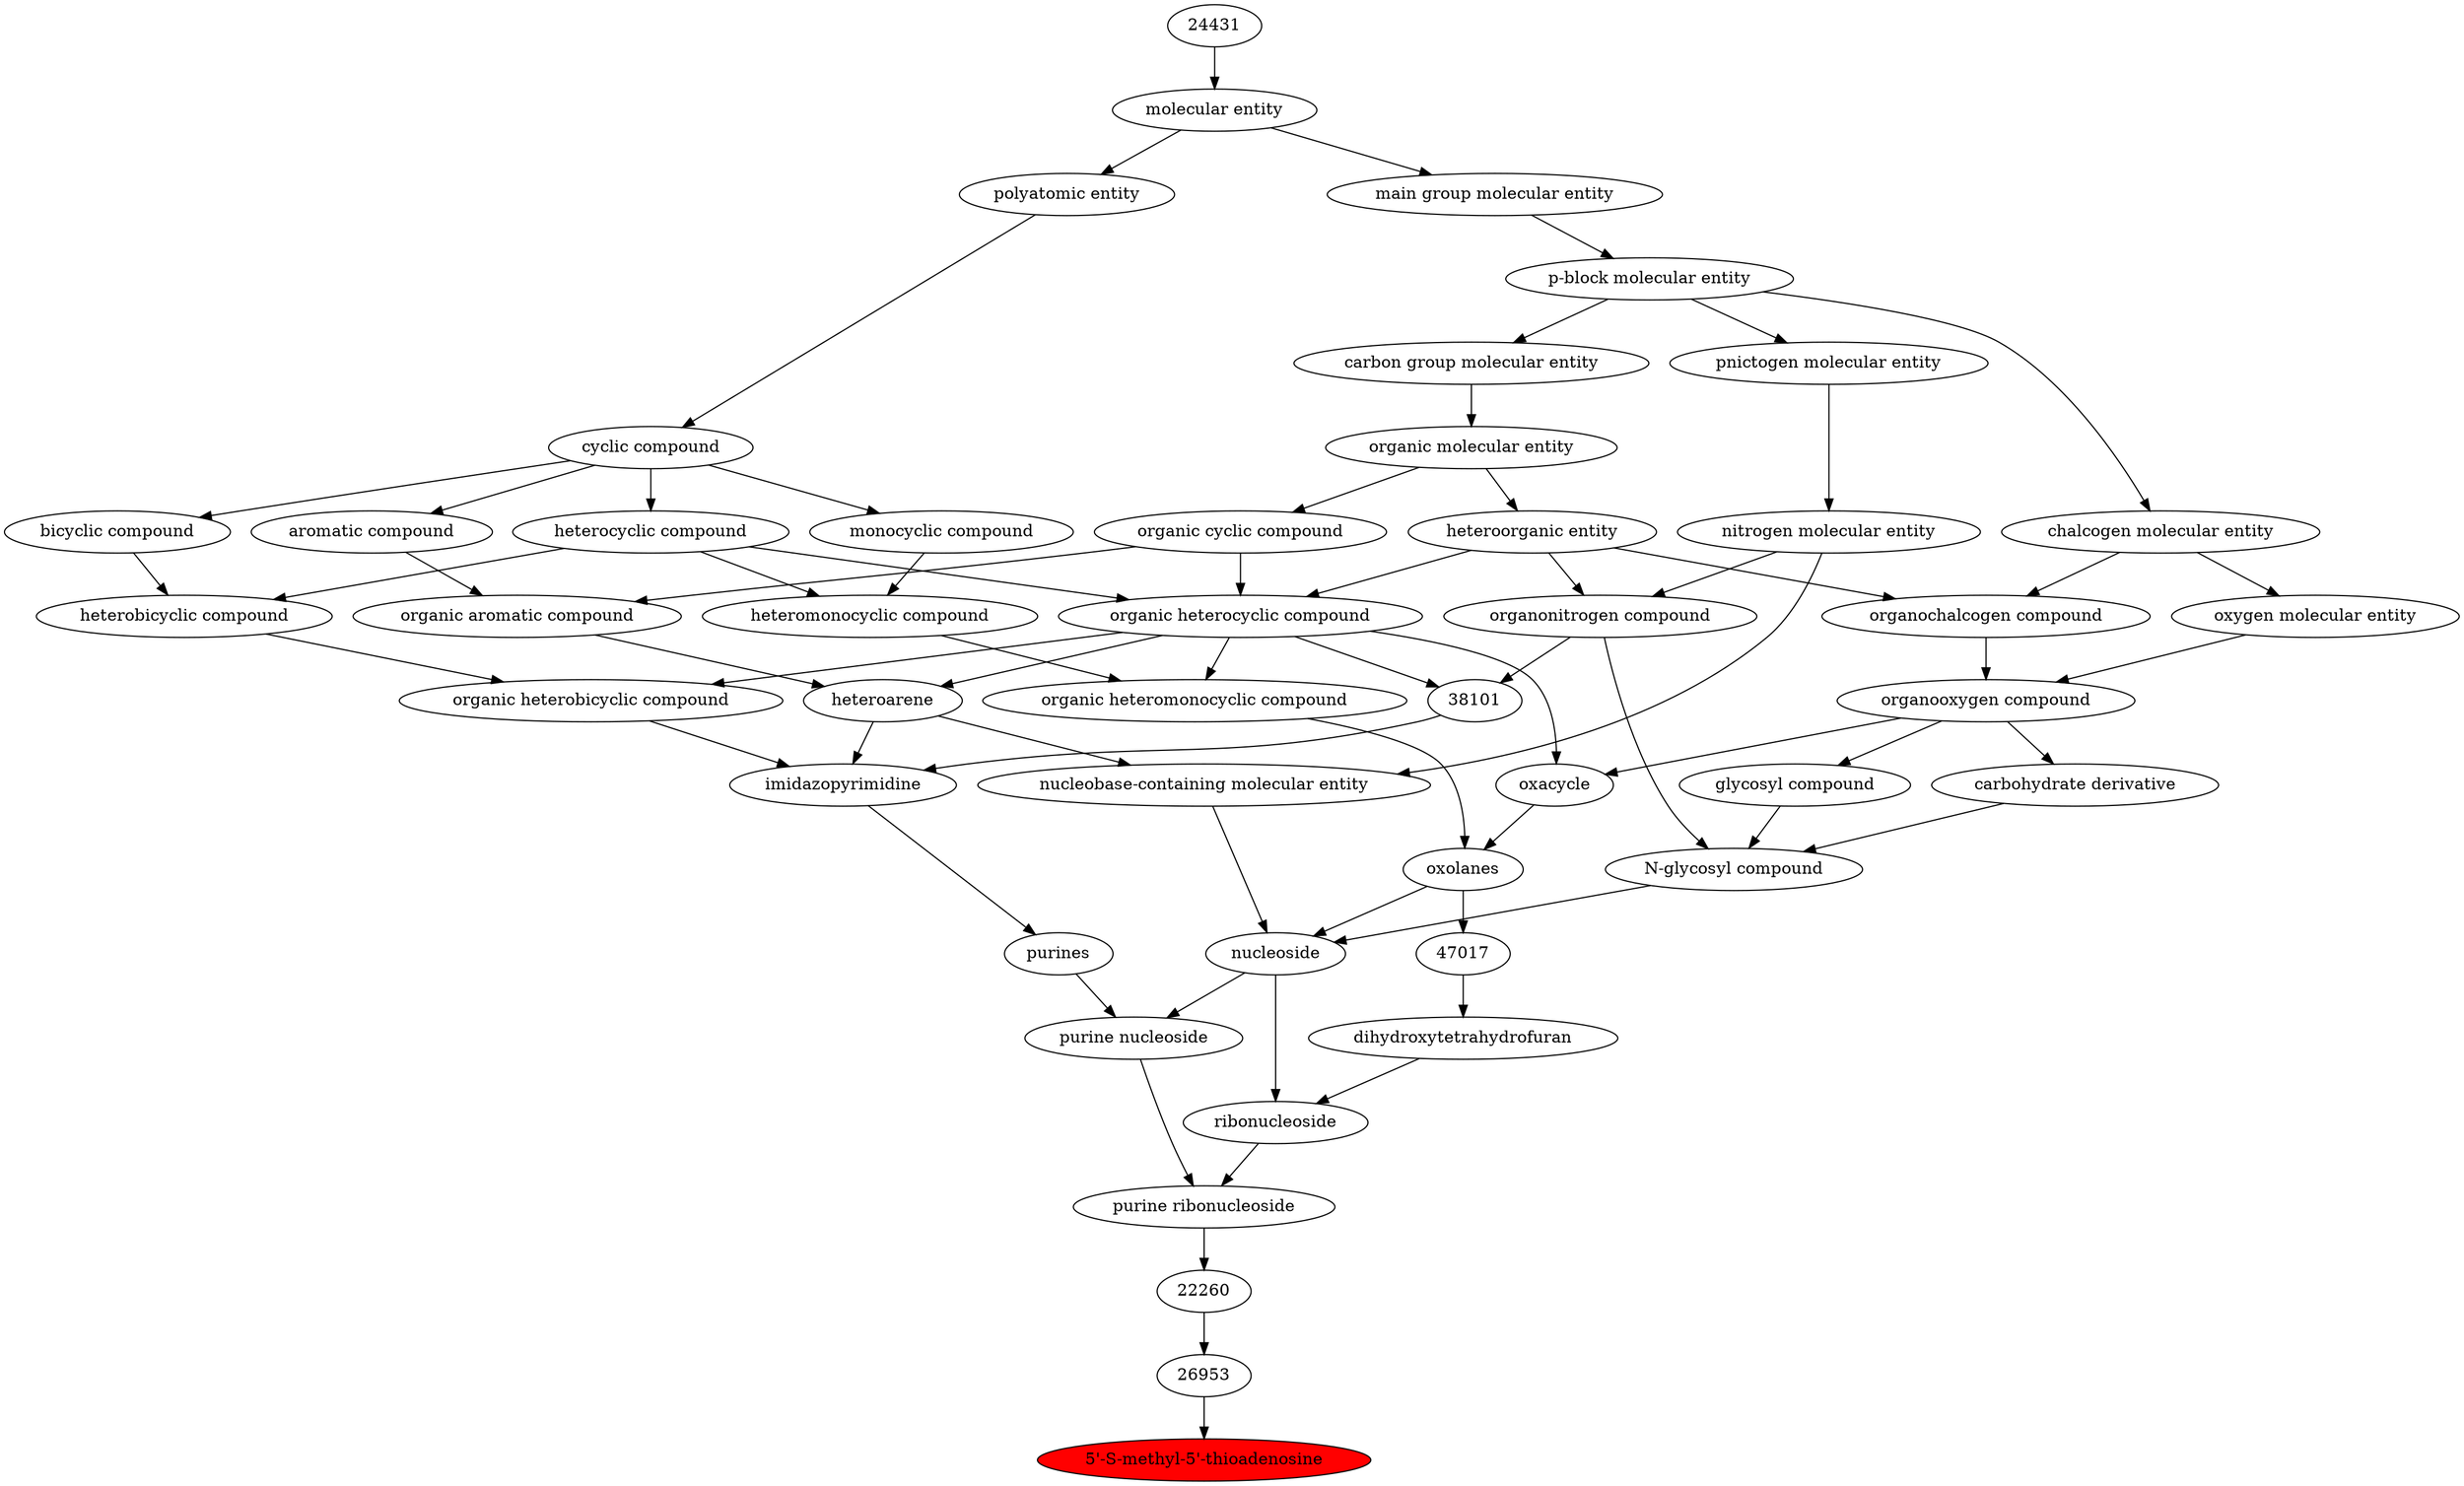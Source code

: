 digraph tree{ 
17509 [label="5'-S-methyl-5'-thioadenosine" fillcolor=red style=filled]
26953 -> 17509
26953 [label="26953"]
22260 -> 26953
22260 [label="22260"]
26399 -> 22260
26399 [label="purine ribonucleoside"]
26394 -> 26399
18254 -> 26399
26394 [label="purine nucleoside"]
26401 -> 26394
33838 -> 26394
18254 [label="ribonucleoside"]
47019 -> 18254
33838 -> 18254
26401 [label="purines"]
35875 -> 26401
33838 [label="nucleoside"]
21731 -> 33838
26912 -> 33838
61120 -> 33838
47019 [label="dihydroxytetrahydrofuran"]
47017 -> 47019
35875 [label="imidazopyrimidine"]
27171 -> 35875
38101 -> 35875
33833 -> 35875
21731 [label="N-glycosyl compound"]
35352 -> 21731
63161 -> 21731
63299 -> 21731
26912 [label="oxolanes"]
25693 -> 26912
38104 -> 26912
61120 [label="nucleobase-containing molecular entity"]
33833 -> 61120
51143 -> 61120
47017 [label="47017"]
26912 -> 47017
27171 [label="organic heterobicyclic compound"]
33672 -> 27171
24532 -> 27171
38101 [label="38101"]
24532 -> 38101
35352 -> 38101
33833 [label="heteroarene"]
33659 -> 33833
24532 -> 33833
35352 [label="organonitrogen compound"]
51143 -> 35352
33285 -> 35352
63161 [label="glycosyl compound"]
36963 -> 63161
63299 [label="carbohydrate derivative"]
36963 -> 63299
25693 [label="organic heteromonocyclic compound"]
33670 -> 25693
24532 -> 25693
38104 [label="oxacycle"]
24532 -> 38104
36963 -> 38104
51143 [label="nitrogen molecular entity"]
33302 -> 51143
33672 [label="heterobicyclic compound"]
33636 -> 33672
5686 -> 33672
24532 [label="organic heterocyclic compound"]
33285 -> 24532
33832 -> 24532
5686 -> 24532
33659 [label="organic aromatic compound"]
33832 -> 33659
33655 -> 33659
33285 [label="heteroorganic entity"]
50860 -> 33285
36963 [label="organooxygen compound"]
36962 -> 36963
25806 -> 36963
33670 [label="heteromonocyclic compound"]
5686 -> 33670
33661 -> 33670
33302 [label="pnictogen molecular entity"]
33675 -> 33302
33636 [label="bicyclic compound"]
33595 -> 33636
5686 [label="heterocyclic compound"]
33595 -> 5686
33832 [label="organic cyclic compound"]
50860 -> 33832
33655 [label="aromatic compound"]
33595 -> 33655
50860 [label="organic molecular entity"]
33582 -> 50860
36962 [label="organochalcogen compound"]
33285 -> 36962
33304 -> 36962
25806 [label="oxygen molecular entity"]
33304 -> 25806
33661 [label="monocyclic compound"]
33595 -> 33661
33675 [label="p-block molecular entity"]
33579 -> 33675
33595 [label="cyclic compound"]
36357 -> 33595
33582 [label="carbon group molecular entity"]
33675 -> 33582
33304 [label="chalcogen molecular entity"]
33675 -> 33304
33579 [label="main group molecular entity"]
23367 -> 33579
36357 [label="polyatomic entity"]
23367 -> 36357
23367 [label="molecular entity"]
24431 -> 23367
24431 [label="24431"]
}
